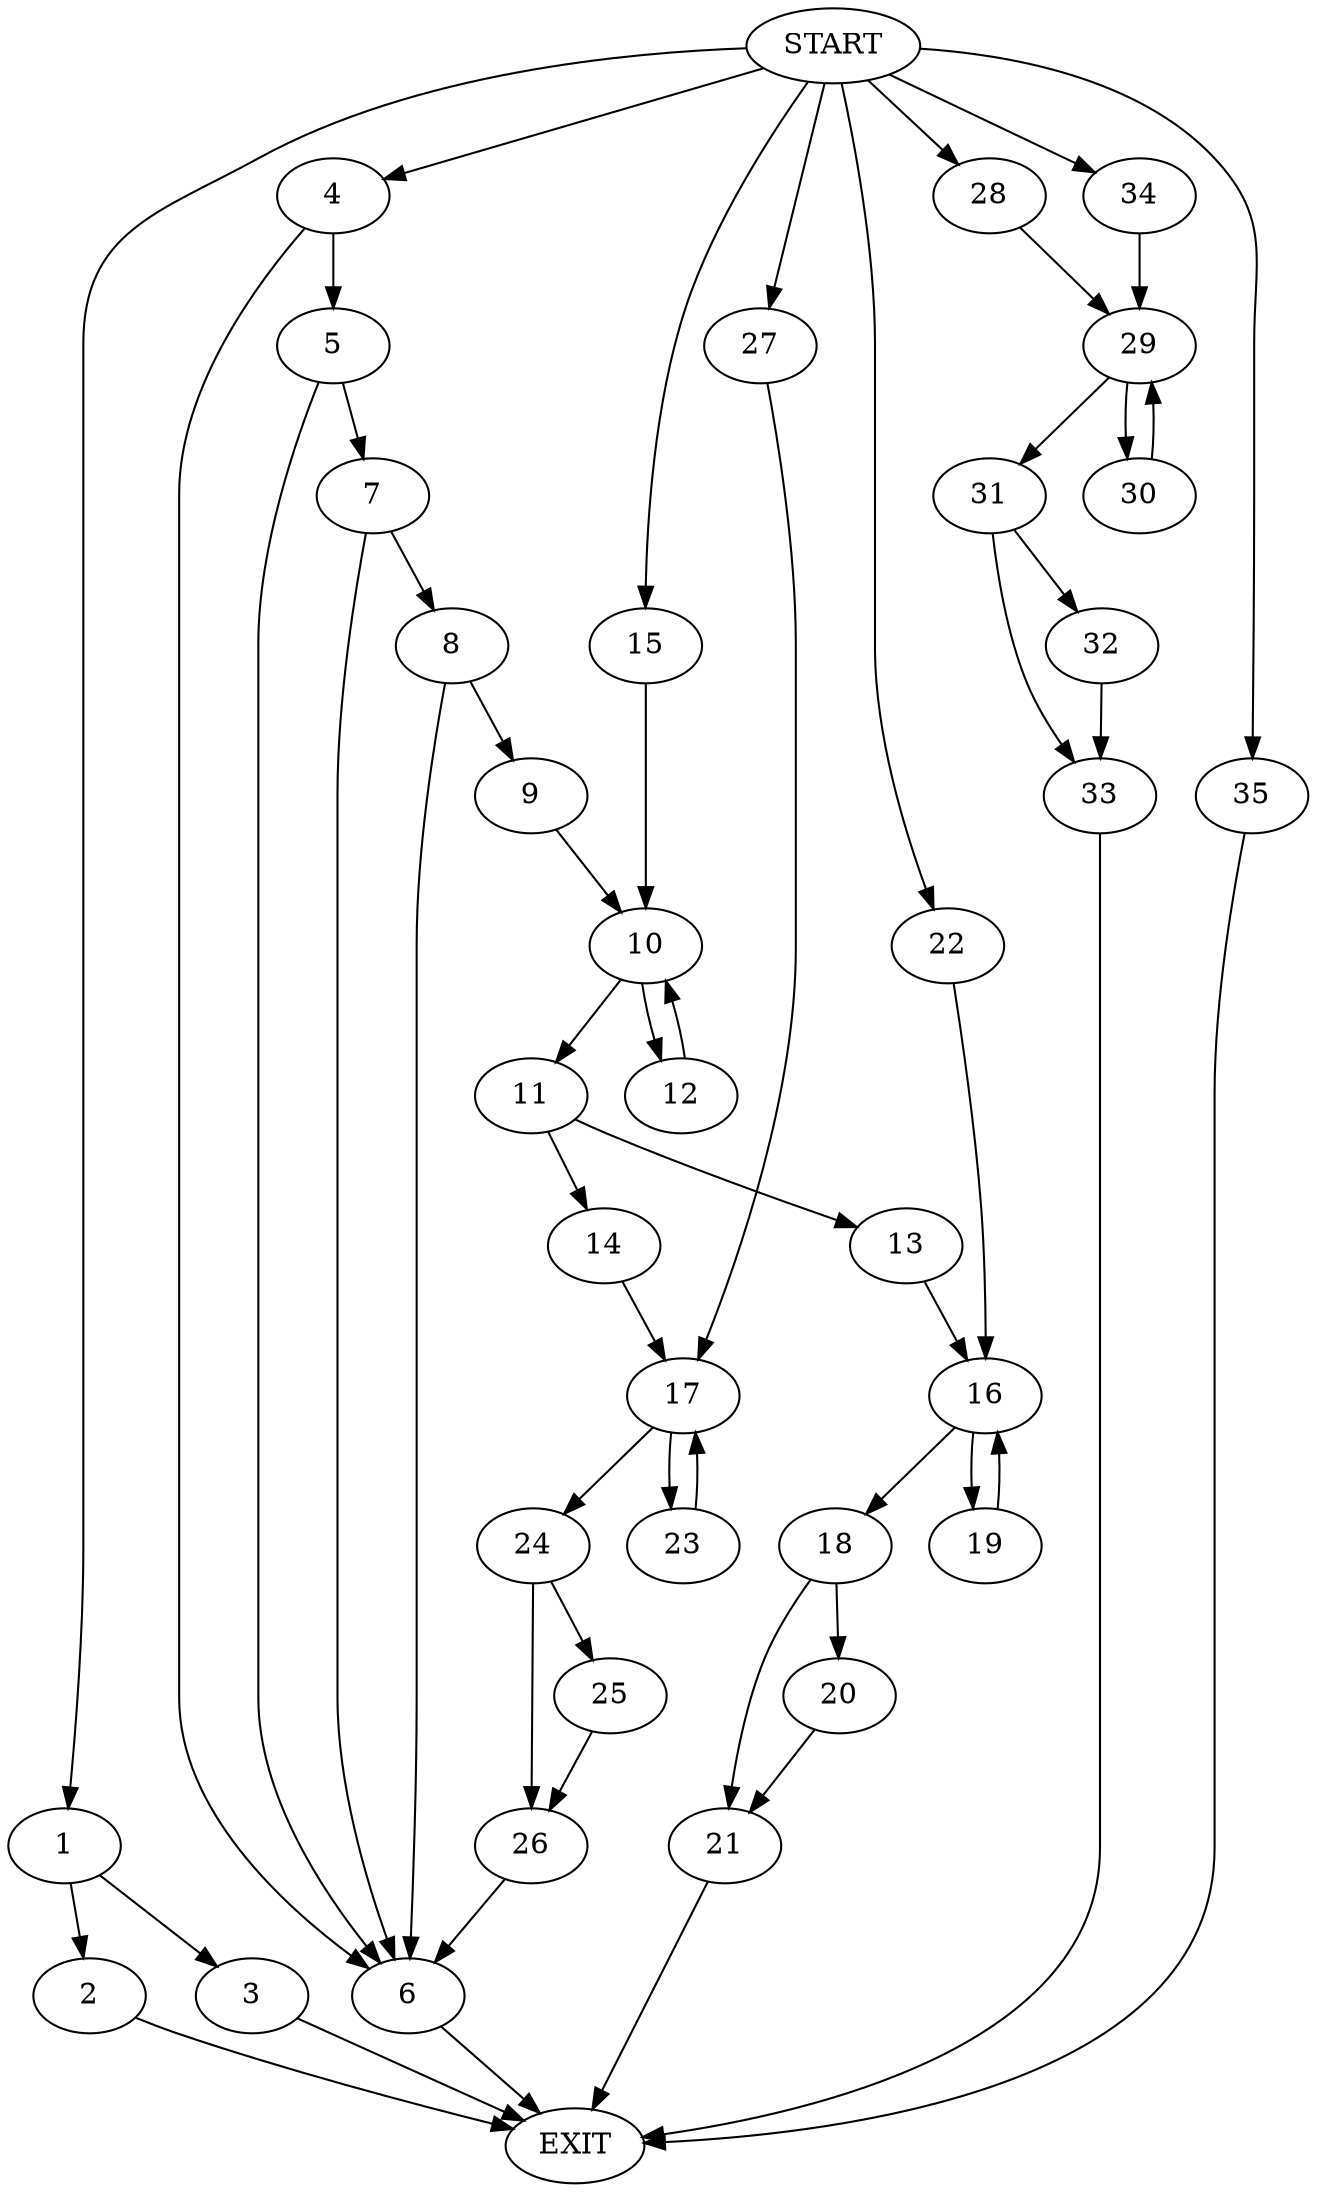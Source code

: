 digraph {
0 [label="START"]
36 [label="EXIT"]
0 -> 1
1 -> 2
1 -> 3
3 -> 36
2 -> 36
0 -> 4
4 -> 5
4 -> 6
5 -> 6
5 -> 7
6 -> 36
7 -> 8
7 -> 6
8 -> 9
8 -> 6
9 -> 10
10 -> 11
10 -> 12
11 -> 13
11 -> 14
12 -> 10
0 -> 15
15 -> 10
13 -> 16
14 -> 17
16 -> 18
16 -> 19
18 -> 20
18 -> 21
19 -> 16
0 -> 22
22 -> 16
21 -> 36
20 -> 21
17 -> 23
17 -> 24
23 -> 17
24 -> 25
24 -> 26
0 -> 27
27 -> 17
26 -> 6
25 -> 26
0 -> 28
28 -> 29
29 -> 30
29 -> 31
31 -> 32
31 -> 33
30 -> 29
0 -> 34
34 -> 29
32 -> 33
33 -> 36
0 -> 35
35 -> 36
}
